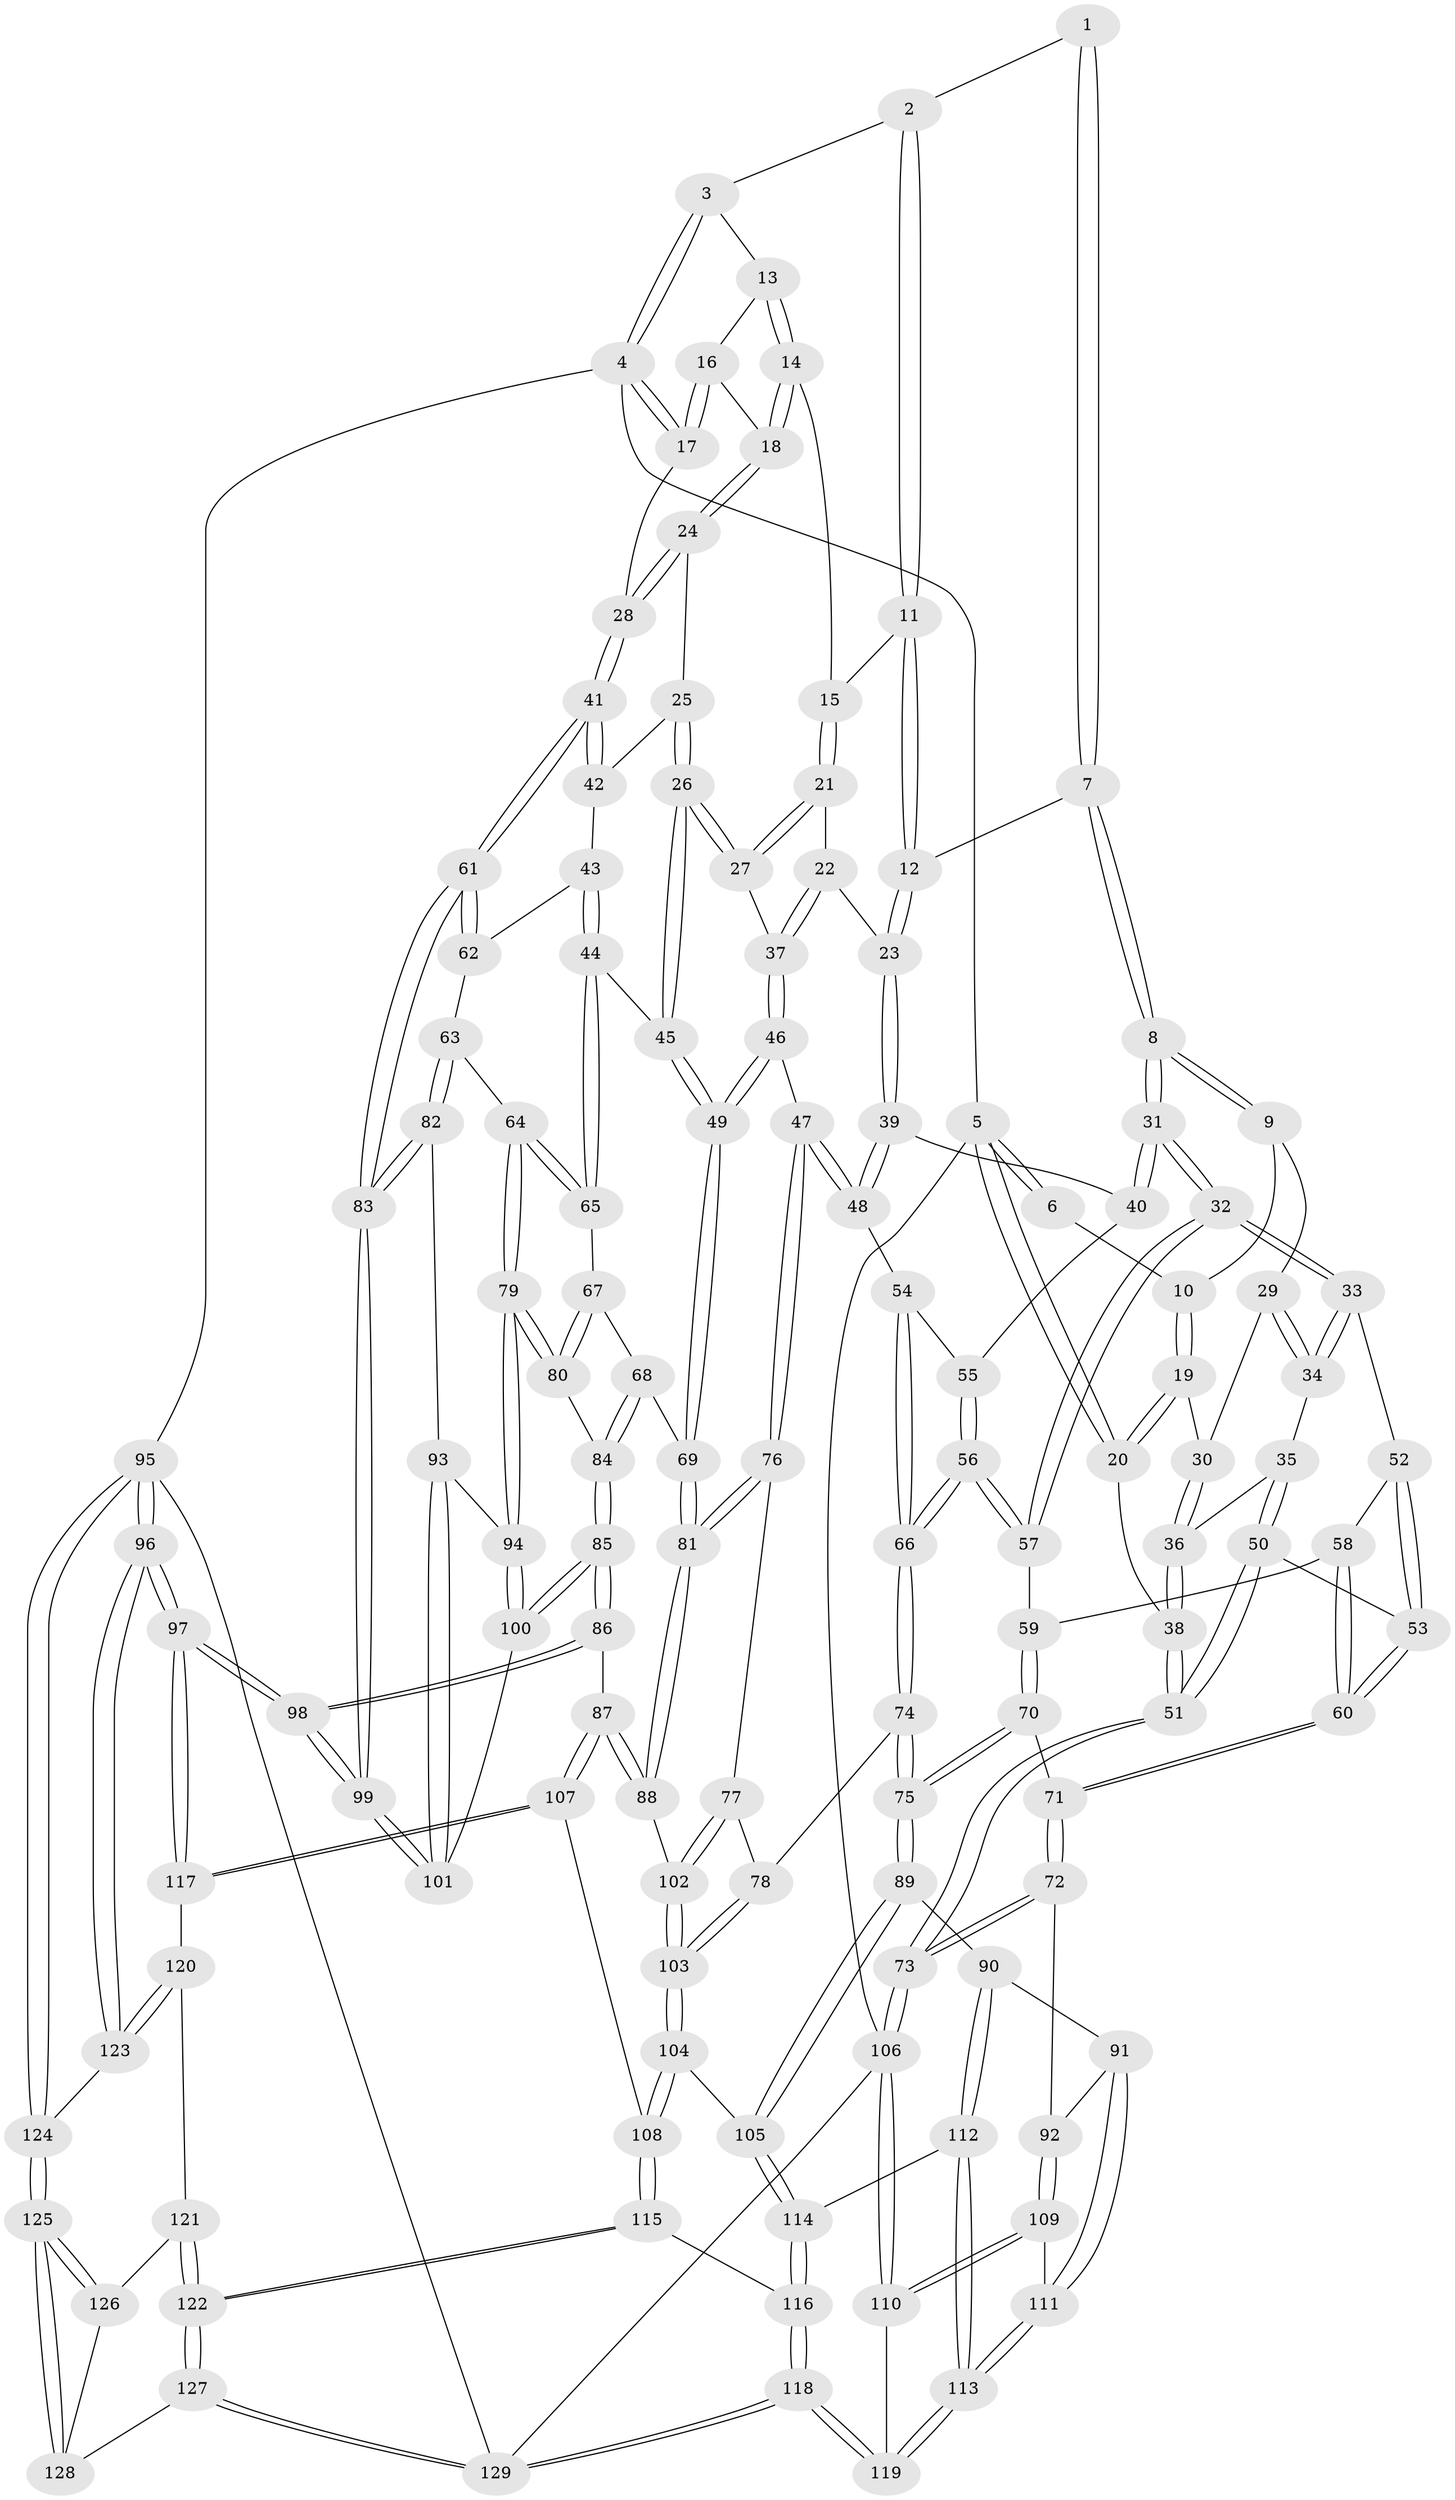 // coarse degree distribution, {3: 0.08433734939759036, 5: 0.37349397590361444, 4: 0.3855421686746988, 6: 0.1566265060240964}
// Generated by graph-tools (version 1.1) at 2025/42/03/06/25 10:42:31]
// undirected, 129 vertices, 319 edges
graph export_dot {
graph [start="1"]
  node [color=gray90,style=filled];
  1 [pos="+0.45115742762162303+0"];
  2 [pos="+0.6635228724827165+0"];
  3 [pos="+0.8054291200779533+0"];
  4 [pos="+1+0"];
  5 [pos="+0+0"];
  6 [pos="+0.1215667817858741+0"];
  7 [pos="+0.4078810643467747+0"];
  8 [pos="+0.334795903048323+0.13868729550874398"];
  9 [pos="+0.2429928440932022+0.10885267661479547"];
  10 [pos="+0.1454185195135889+0.010075521274188112"];
  11 [pos="+0.6652885656468753+0"];
  12 [pos="+0.5750176324088943+0.15382022764700243"];
  13 [pos="+0.869738654772014+0.06794612009007224"];
  14 [pos="+0.8704442837010725+0.07849692266206484"];
  15 [pos="+0.7369809307764736+0.07826752077626338"];
  16 [pos="+1+0"];
  17 [pos="+1+0"];
  18 [pos="+0.8893959041977046+0.11966450096358586"];
  19 [pos="+0.026733276879616966+0.1422651893009005"];
  20 [pos="+0+0.23788469226196782"];
  21 [pos="+0.746950207142045+0.16163334664160975"];
  22 [pos="+0.6279798448399637+0.17191733844109147"];
  23 [pos="+0.5747663062761061+0.16337988850323232"];
  24 [pos="+0.8926035825210368+0.14205153316916488"];
  25 [pos="+0.8917523881860625+0.16033884624962194"];
  26 [pos="+0.8172586939518676+0.21574949781520175"];
  27 [pos="+0.7769427609940802+0.19325052049813984"];
  28 [pos="+1+0"];
  29 [pos="+0.18680375058841148+0.16355953196298523"];
  30 [pos="+0.11981382730852717+0.18290459617657365"];
  31 [pos="+0.3548265030982485+0.19534126922015277"];
  32 [pos="+0.35093591809047137+0.20429896703045045"];
  33 [pos="+0.19818582237805157+0.2544619516122673"];
  34 [pos="+0.18753586422977392+0.2488669032531103"];
  35 [pos="+0.15866979442063872+0.24950679088548816"];
  36 [pos="+0.14114170532097886+0.23701627350952234"];
  37 [pos="+0.6884928627557773+0.24689599304591767"];
  38 [pos="+0+0.364647286324274"];
  39 [pos="+0.5697966577281292+0.17073373182984478"];
  40 [pos="+0.3840633428511403+0.19972700813540853"];
  41 [pos="+1+0.20876801143894658"];
  42 [pos="+0.9656477360688271+0.1918717829241942"];
  43 [pos="+0.9366436359348463+0.31786680505131676"];
  44 [pos="+0.8883780645820535+0.3192543161224138"];
  45 [pos="+0.818066463562052+0.2718531109451552"];
  46 [pos="+0.6592434833027992+0.3115094033759624"];
  47 [pos="+0.59565474921083+0.32149066665306586"];
  48 [pos="+0.5837346776045581+0.3080322710741289"];
  49 [pos="+0.761359064430366+0.34074429293980313"];
  50 [pos="+0.11803341170508787+0.32902364227581454"];
  51 [pos="+0+0.40704919683924595"];
  52 [pos="+0.20152141897939338+0.2940778889573777"];
  53 [pos="+0.16715965310829012+0.335979216677601"];
  54 [pos="+0.5288926714518052+0.3120459161809263"];
  55 [pos="+0.47855653499062056+0.2889520566933341"];
  56 [pos="+0.39554603019745777+0.3852702961684898"];
  57 [pos="+0.3418707709406911+0.28633244745245034"];
  58 [pos="+0.24044923723642253+0.317017661925554"];
  59 [pos="+0.28283178824423166+0.3267673288352037"];
  60 [pos="+0.18769037202911104+0.35969311353334127"];
  61 [pos="+1+0.2626581110388281"];
  62 [pos="+0.939258751373867+0.3191826414291759"];
  63 [pos="+0.9689673207943479+0.3953800953629442"];
  64 [pos="+0.9331777749185495+0.41600544852355925"];
  65 [pos="+0.8855646796982497+0.36652762041008285"];
  66 [pos="+0.4067140154342256+0.4149539918289852"];
  67 [pos="+0.8693295715562581+0.38914643002762256"];
  68 [pos="+0.7841925323242367+0.38153291935806294"];
  69 [pos="+0.7620024661158424+0.3509677040615611"];
  70 [pos="+0.2478079611632385+0.3952598201456783"];
  71 [pos="+0.2022862508652616+0.3887642287925259"];
  72 [pos="+0.047381129858643956+0.5336140607165046"];
  73 [pos="+0+0.4545759389557014"];
  74 [pos="+0.40764327202203954+0.4315955023614925"];
  75 [pos="+0.31050643320049065+0.5074136812224829"];
  76 [pos="+0.5893928129861201+0.46025698172346896"];
  77 [pos="+0.4812905740684362+0.45714331852335766"];
  78 [pos="+0.4361844298795676+0.444642190488503"];
  79 [pos="+0.9057970551927866+0.4657252093623522"];
  80 [pos="+0.8675588669999125+0.4190739350538089"];
  81 [pos="+0.6386788363761636+0.5159990310942006"];
  82 [pos="+1+0.4052764073457105"];
  83 [pos="+1+0.4428253404255302"];
  84 [pos="+0.8027923647008818+0.4285946183305547"];
  85 [pos="+0.7930245442600246+0.6247614515219992"];
  86 [pos="+0.7890189251194685+0.6326771195014288"];
  87 [pos="+0.7747112900537004+0.6454347825528279"];
  88 [pos="+0.6454311597809989+0.5324937068960429"];
  89 [pos="+0.2867240932638397+0.5568422664979816"];
  90 [pos="+0.15984467073567432+0.5817217265826604"];
  91 [pos="+0.12667624472724598+0.5740383491437093"];
  92 [pos="+0.06951595464182912+0.5496145545020921"];
  93 [pos="+0.9417808672009643+0.4792346553718962"];
  94 [pos="+0.9056224040556606+0.47615175437837237"];
  95 [pos="+1+1"];
  96 [pos="+1+1"];
  97 [pos="+1+0.6800964393530735"];
  98 [pos="+1+0.5897926781094174"];
  99 [pos="+1+0.5199334571805568"];
  100 [pos="+0.8350742968113035+0.5764654798190211"];
  101 [pos="+1+0.5034470524898208"];
  102 [pos="+0.47768896128801613+0.6302052270045635"];
  103 [pos="+0.451497241463065+0.6549188543291796"];
  104 [pos="+0.4446147051007889+0.6634705015505866"];
  105 [pos="+0.37561920960356854+0.6543356452853623"];
  106 [pos="+0+0.8498248419116166"];
  107 [pos="+0.7684706038160948+0.7209384483316232"];
  108 [pos="+0.47451378081948076+0.705164957077861"];
  109 [pos="+0.03452172284022012+0.8136931594403257"];
  110 [pos="+0+0.8508001057962734"];
  111 [pos="+0.10510749849661616+0.8289905772042895"];
  112 [pos="+0.22989133886014182+0.8092099064387567"];
  113 [pos="+0.1700426662627486+0.8634380537824482"];
  114 [pos="+0.29237842493349464+0.7980220375984004"];
  115 [pos="+0.48484837284443305+0.8781169833763449"];
  116 [pos="+0.3818446814995515+0.8667042189350807"];
  117 [pos="+0.7735054866690315+0.7483081386024033"];
  118 [pos="+0.20255809563097066+1"];
  119 [pos="+0.1753729484019083+1"];
  120 [pos="+0.7738129433351075+0.7605448613535953"];
  121 [pos="+0.6823933223898586+0.8358402844063987"];
  122 [pos="+0.49544855769128565+0.8881488267474267"];
  123 [pos="+0.7902031532559829+0.7803797289738325"];
  124 [pos="+0.7269953006852732+1"];
  125 [pos="+0.715752951195443+1"];
  126 [pos="+0.6810141842406859+0.8514049923267862"];
  127 [pos="+0.49508793777636495+1"];
  128 [pos="+0.5530471765498796+1"];
  129 [pos="+0.21319585237110247+1"];
  1 -- 2;
  1 -- 7;
  1 -- 7;
  2 -- 3;
  2 -- 11;
  2 -- 11;
  3 -- 4;
  3 -- 4;
  3 -- 13;
  4 -- 5;
  4 -- 17;
  4 -- 17;
  4 -- 95;
  5 -- 6;
  5 -- 6;
  5 -- 20;
  5 -- 20;
  5 -- 106;
  6 -- 10;
  7 -- 8;
  7 -- 8;
  7 -- 12;
  8 -- 9;
  8 -- 9;
  8 -- 31;
  8 -- 31;
  9 -- 10;
  9 -- 29;
  10 -- 19;
  10 -- 19;
  11 -- 12;
  11 -- 12;
  11 -- 15;
  12 -- 23;
  12 -- 23;
  13 -- 14;
  13 -- 14;
  13 -- 16;
  14 -- 15;
  14 -- 18;
  14 -- 18;
  15 -- 21;
  15 -- 21;
  16 -- 17;
  16 -- 17;
  16 -- 18;
  17 -- 28;
  18 -- 24;
  18 -- 24;
  19 -- 20;
  19 -- 20;
  19 -- 30;
  20 -- 38;
  21 -- 22;
  21 -- 27;
  21 -- 27;
  22 -- 23;
  22 -- 37;
  22 -- 37;
  23 -- 39;
  23 -- 39;
  24 -- 25;
  24 -- 28;
  24 -- 28;
  25 -- 26;
  25 -- 26;
  25 -- 42;
  26 -- 27;
  26 -- 27;
  26 -- 45;
  26 -- 45;
  27 -- 37;
  28 -- 41;
  28 -- 41;
  29 -- 30;
  29 -- 34;
  29 -- 34;
  30 -- 36;
  30 -- 36;
  31 -- 32;
  31 -- 32;
  31 -- 40;
  31 -- 40;
  32 -- 33;
  32 -- 33;
  32 -- 57;
  32 -- 57;
  33 -- 34;
  33 -- 34;
  33 -- 52;
  34 -- 35;
  35 -- 36;
  35 -- 50;
  35 -- 50;
  36 -- 38;
  36 -- 38;
  37 -- 46;
  37 -- 46;
  38 -- 51;
  38 -- 51;
  39 -- 40;
  39 -- 48;
  39 -- 48;
  40 -- 55;
  41 -- 42;
  41 -- 42;
  41 -- 61;
  41 -- 61;
  42 -- 43;
  43 -- 44;
  43 -- 44;
  43 -- 62;
  44 -- 45;
  44 -- 65;
  44 -- 65;
  45 -- 49;
  45 -- 49;
  46 -- 47;
  46 -- 49;
  46 -- 49;
  47 -- 48;
  47 -- 48;
  47 -- 76;
  47 -- 76;
  48 -- 54;
  49 -- 69;
  49 -- 69;
  50 -- 51;
  50 -- 51;
  50 -- 53;
  51 -- 73;
  51 -- 73;
  52 -- 53;
  52 -- 53;
  52 -- 58;
  53 -- 60;
  53 -- 60;
  54 -- 55;
  54 -- 66;
  54 -- 66;
  55 -- 56;
  55 -- 56;
  56 -- 57;
  56 -- 57;
  56 -- 66;
  56 -- 66;
  57 -- 59;
  58 -- 59;
  58 -- 60;
  58 -- 60;
  59 -- 70;
  59 -- 70;
  60 -- 71;
  60 -- 71;
  61 -- 62;
  61 -- 62;
  61 -- 83;
  61 -- 83;
  62 -- 63;
  63 -- 64;
  63 -- 82;
  63 -- 82;
  64 -- 65;
  64 -- 65;
  64 -- 79;
  64 -- 79;
  65 -- 67;
  66 -- 74;
  66 -- 74;
  67 -- 68;
  67 -- 80;
  67 -- 80;
  68 -- 69;
  68 -- 84;
  68 -- 84;
  69 -- 81;
  69 -- 81;
  70 -- 71;
  70 -- 75;
  70 -- 75;
  71 -- 72;
  71 -- 72;
  72 -- 73;
  72 -- 73;
  72 -- 92;
  73 -- 106;
  73 -- 106;
  74 -- 75;
  74 -- 75;
  74 -- 78;
  75 -- 89;
  75 -- 89;
  76 -- 77;
  76 -- 81;
  76 -- 81;
  77 -- 78;
  77 -- 102;
  77 -- 102;
  78 -- 103;
  78 -- 103;
  79 -- 80;
  79 -- 80;
  79 -- 94;
  79 -- 94;
  80 -- 84;
  81 -- 88;
  81 -- 88;
  82 -- 83;
  82 -- 83;
  82 -- 93;
  83 -- 99;
  83 -- 99;
  84 -- 85;
  84 -- 85;
  85 -- 86;
  85 -- 86;
  85 -- 100;
  85 -- 100;
  86 -- 87;
  86 -- 98;
  86 -- 98;
  87 -- 88;
  87 -- 88;
  87 -- 107;
  87 -- 107;
  88 -- 102;
  89 -- 90;
  89 -- 105;
  89 -- 105;
  90 -- 91;
  90 -- 112;
  90 -- 112;
  91 -- 92;
  91 -- 111;
  91 -- 111;
  92 -- 109;
  92 -- 109;
  93 -- 94;
  93 -- 101;
  93 -- 101;
  94 -- 100;
  94 -- 100;
  95 -- 96;
  95 -- 96;
  95 -- 124;
  95 -- 124;
  95 -- 129;
  96 -- 97;
  96 -- 97;
  96 -- 123;
  96 -- 123;
  97 -- 98;
  97 -- 98;
  97 -- 117;
  97 -- 117;
  98 -- 99;
  98 -- 99;
  99 -- 101;
  99 -- 101;
  100 -- 101;
  102 -- 103;
  102 -- 103;
  103 -- 104;
  103 -- 104;
  104 -- 105;
  104 -- 108;
  104 -- 108;
  105 -- 114;
  105 -- 114;
  106 -- 110;
  106 -- 110;
  106 -- 129;
  107 -- 108;
  107 -- 117;
  107 -- 117;
  108 -- 115;
  108 -- 115;
  109 -- 110;
  109 -- 110;
  109 -- 111;
  110 -- 119;
  111 -- 113;
  111 -- 113;
  112 -- 113;
  112 -- 113;
  112 -- 114;
  113 -- 119;
  113 -- 119;
  114 -- 116;
  114 -- 116;
  115 -- 116;
  115 -- 122;
  115 -- 122;
  116 -- 118;
  116 -- 118;
  117 -- 120;
  118 -- 119;
  118 -- 119;
  118 -- 129;
  118 -- 129;
  120 -- 121;
  120 -- 123;
  120 -- 123;
  121 -- 122;
  121 -- 122;
  121 -- 126;
  122 -- 127;
  122 -- 127;
  123 -- 124;
  124 -- 125;
  124 -- 125;
  125 -- 126;
  125 -- 126;
  125 -- 128;
  125 -- 128;
  126 -- 128;
  127 -- 128;
  127 -- 129;
  127 -- 129;
}
